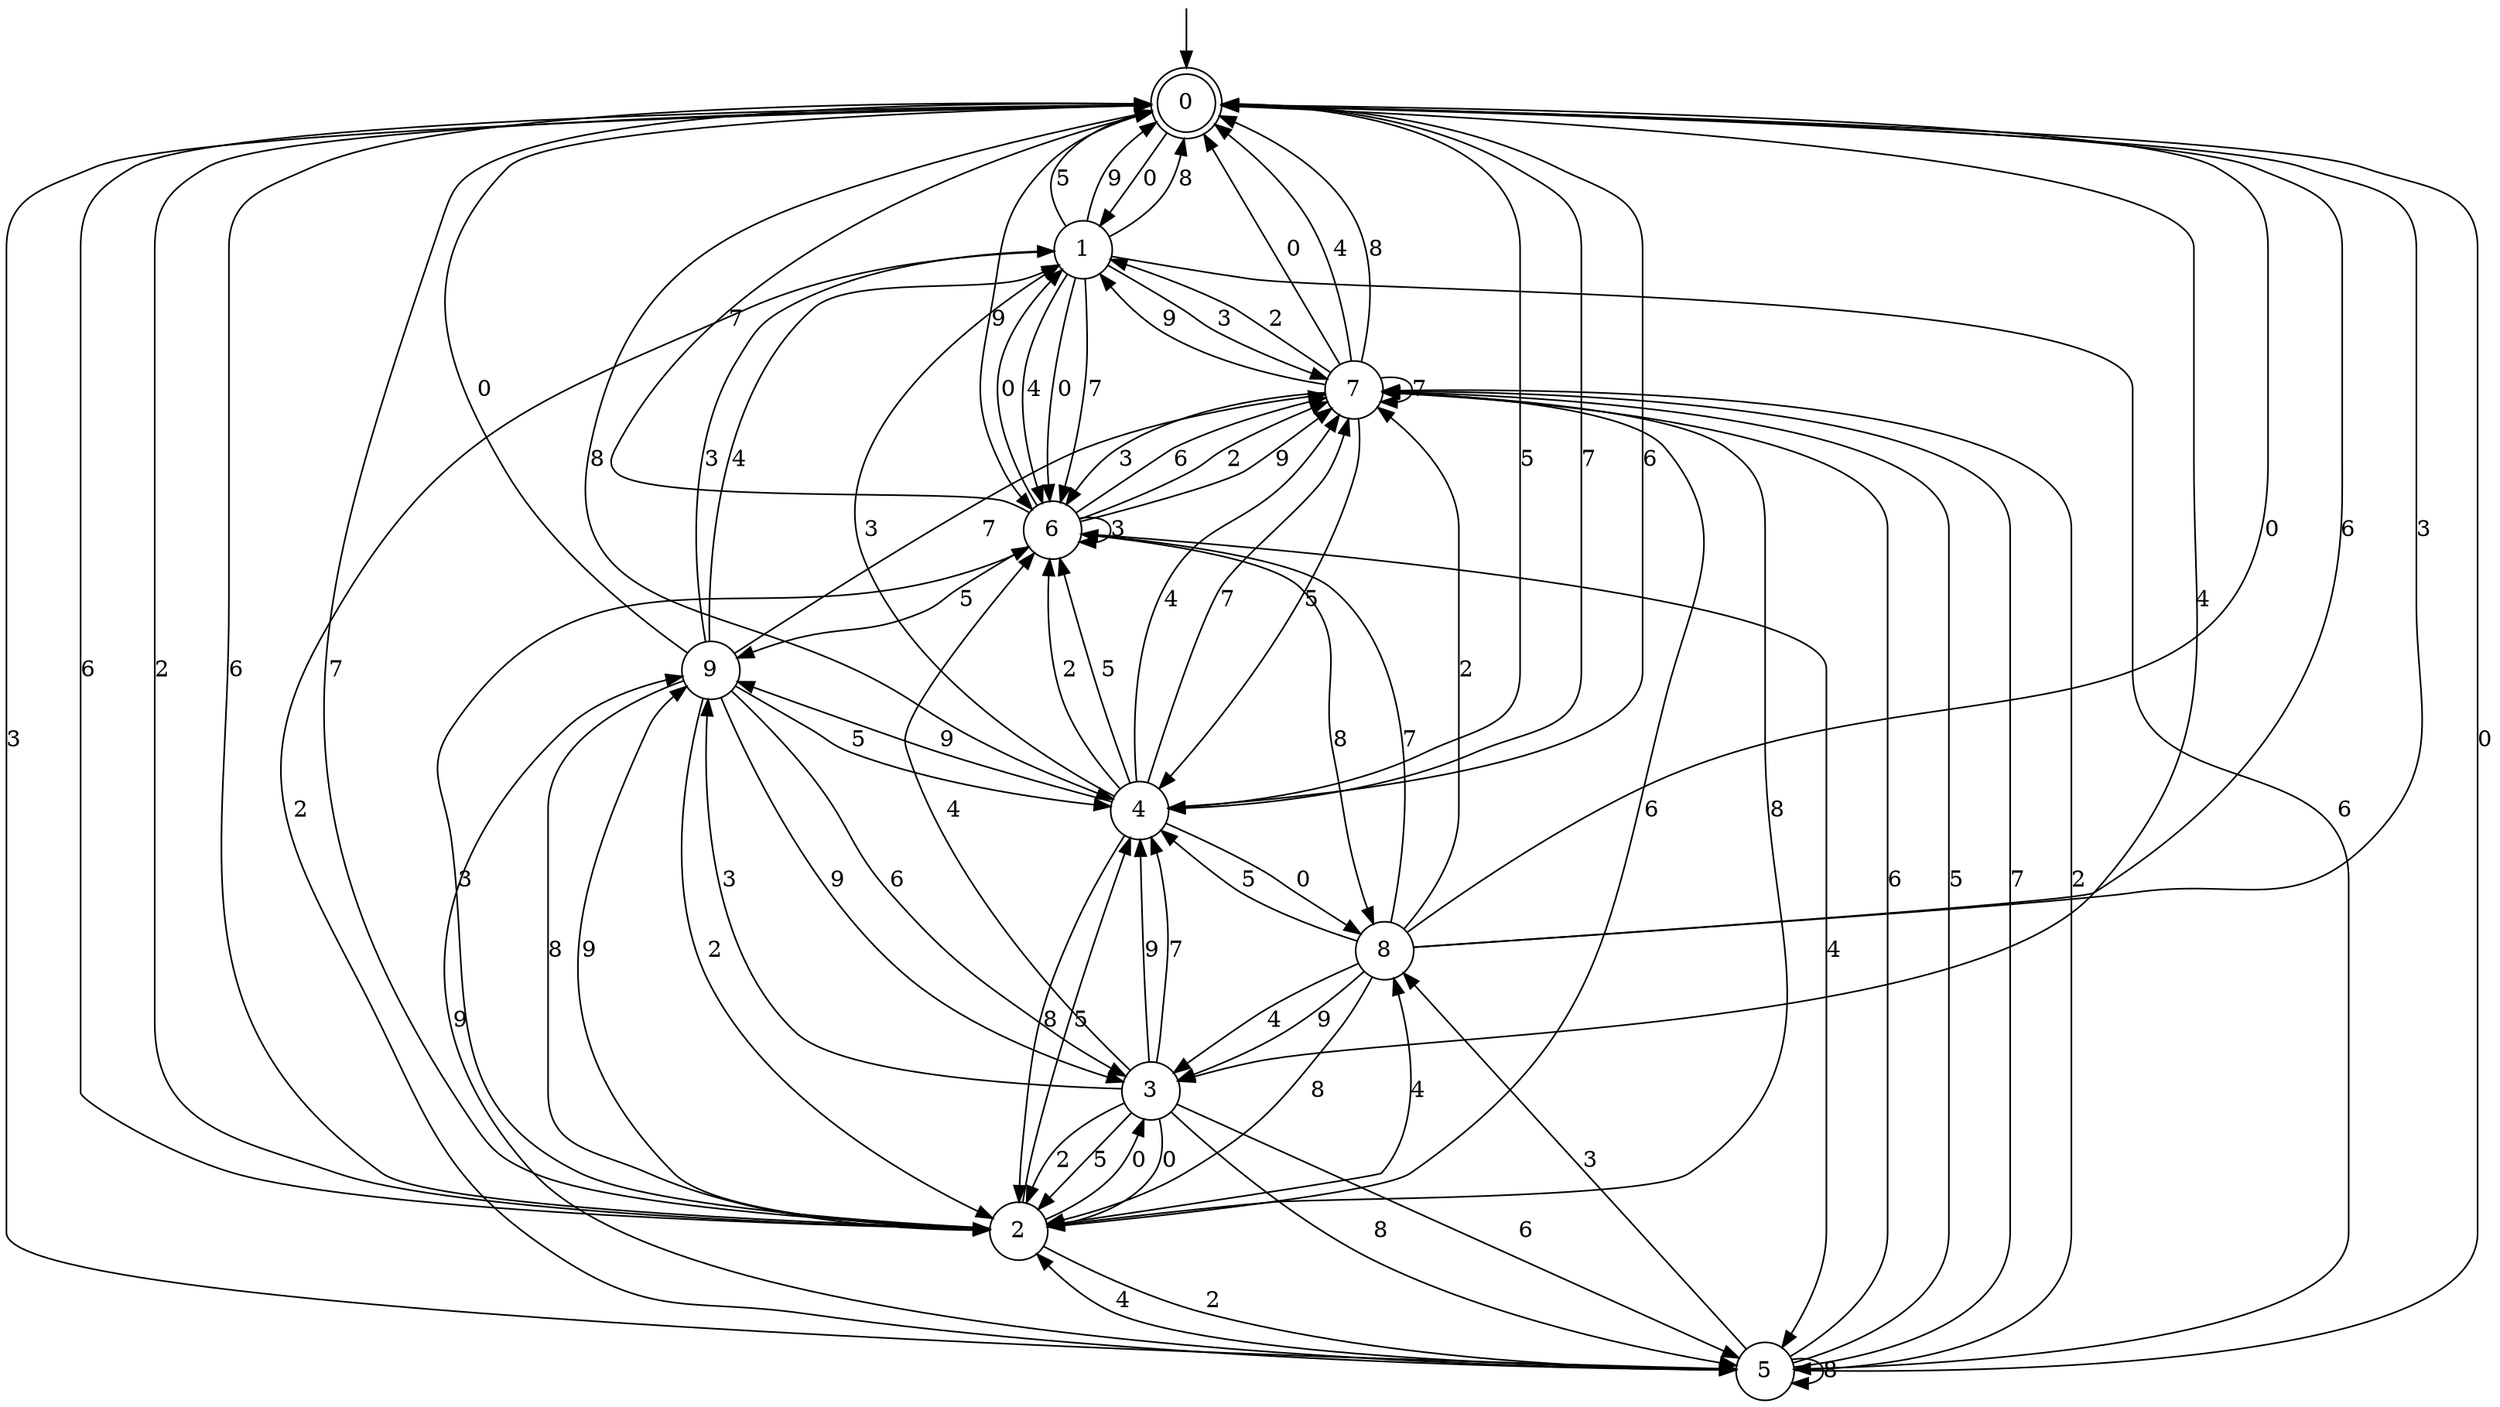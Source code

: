 digraph g {

	s0 [shape="doublecircle" label="0"];
	s1 [shape="circle" label="1"];
	s2 [shape="circle" label="2"];
	s3 [shape="circle" label="3"];
	s4 [shape="circle" label="4"];
	s5 [shape="circle" label="5"];
	s6 [shape="circle" label="6"];
	s7 [shape="circle" label="7"];
	s8 [shape="circle" label="8"];
	s9 [shape="circle" label="9"];
	s0 -> s1 [label="0"];
	s0 -> s2 [label="6"];
	s0 -> s3 [label="4"];
	s0 -> s4 [label="8"];
	s0 -> s4 [label="5"];
	s0 -> s4 [label="7"];
	s0 -> s5 [label="3"];
	s0 -> s2 [label="2"];
	s0 -> s6 [label="9"];
	s1 -> s6 [label="0"];
	s1 -> s5 [label="6"];
	s1 -> s6 [label="4"];
	s1 -> s0 [label="8"];
	s1 -> s0 [label="5"];
	s1 -> s6 [label="7"];
	s1 -> s7 [label="3"];
	s1 -> s5 [label="2"];
	s1 -> s0 [label="9"];
	s2 -> s3 [label="0"];
	s2 -> s0 [label="6"];
	s2 -> s8 [label="4"];
	s2 -> s7 [label="8"];
	s2 -> s4 [label="5"];
	s2 -> s0 [label="7"];
	s2 -> s6 [label="3"];
	s2 -> s5 [label="2"];
	s2 -> s9 [label="9"];
	s3 -> s2 [label="0"];
	s3 -> s5 [label="6"];
	s3 -> s6 [label="4"];
	s3 -> s5 [label="8"];
	s3 -> s2 [label="5"];
	s3 -> s4 [label="7"];
	s3 -> s9 [label="3"];
	s3 -> s2 [label="2"];
	s3 -> s4 [label="9"];
	s4 -> s8 [label="0"];
	s4 -> s0 [label="6"];
	s4 -> s7 [label="4"];
	s4 -> s2 [label="8"];
	s4 -> s6 [label="5"];
	s4 -> s7 [label="7"];
	s4 -> s1 [label="3"];
	s4 -> s6 [label="2"];
	s4 -> s9 [label="9"];
	s5 -> s0 [label="0"];
	s5 -> s7 [label="6"];
	s5 -> s2 [label="4"];
	s5 -> s5 [label="8"];
	s5 -> s7 [label="5"];
	s5 -> s7 [label="7"];
	s5 -> s8 [label="3"];
	s5 -> s7 [label="2"];
	s5 -> s9 [label="9"];
	s6 -> s1 [label="0"];
	s6 -> s7 [label="6"];
	s6 -> s5 [label="4"];
	s6 -> s8 [label="8"];
	s6 -> s9 [label="5"];
	s6 -> s0 [label="7"];
	s6 -> s6 [label="3"];
	s6 -> s7 [label="2"];
	s6 -> s7 [label="9"];
	s7 -> s0 [label="0"];
	s7 -> s2 [label="6"];
	s7 -> s0 [label="4"];
	s7 -> s0 [label="8"];
	s7 -> s4 [label="5"];
	s7 -> s7 [label="7"];
	s7 -> s6 [label="3"];
	s7 -> s1 [label="2"];
	s7 -> s1 [label="9"];
	s8 -> s0 [label="0"];
	s8 -> s0 [label="6"];
	s8 -> s3 [label="4"];
	s8 -> s2 [label="8"];
	s8 -> s4 [label="5"];
	s8 -> s6 [label="7"];
	s8 -> s0 [label="3"];
	s8 -> s7 [label="2"];
	s8 -> s3 [label="9"];
	s9 -> s0 [label="0"];
	s9 -> s3 [label="6"];
	s9 -> s1 [label="4"];
	s9 -> s2 [label="8"];
	s9 -> s4 [label="5"];
	s9 -> s7 [label="7"];
	s9 -> s1 [label="3"];
	s9 -> s2 [label="2"];
	s9 -> s3 [label="9"];

__start0 [label="" shape="none" width="0" height="0"];
__start0 -> s0;

}
